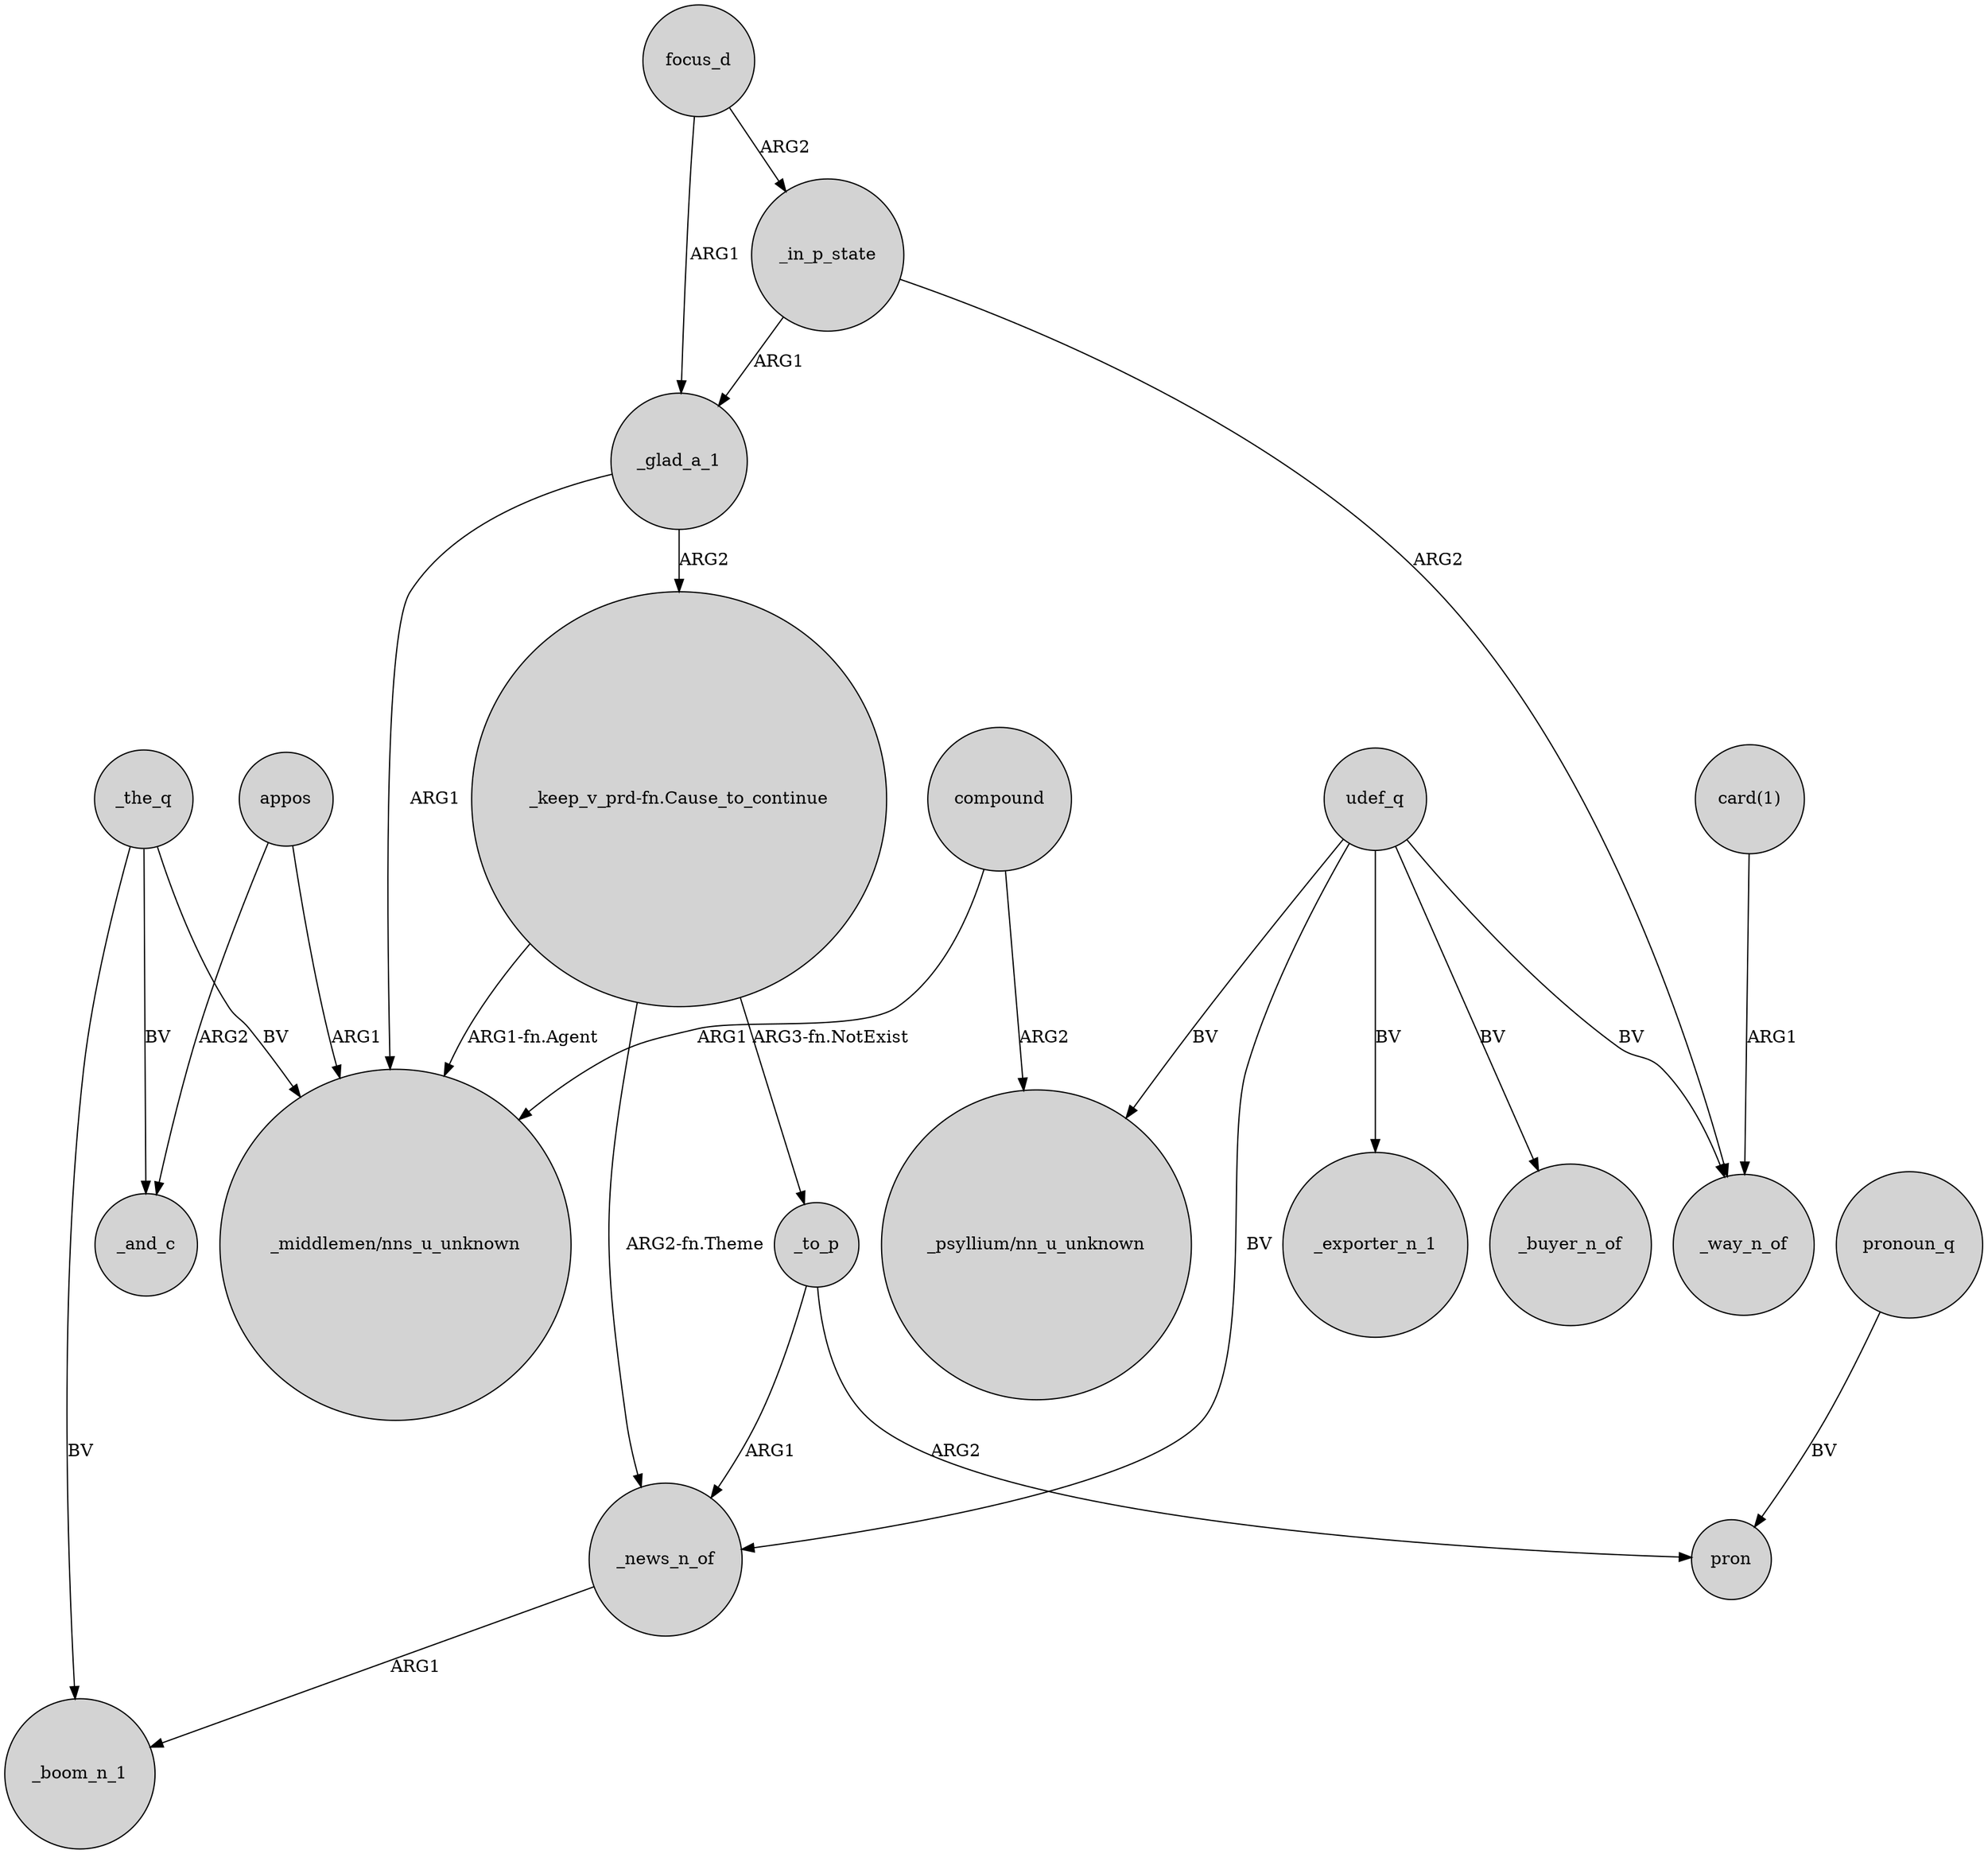 digraph {
	node [shape=circle style=filled]
	_the_q -> _and_c [label=BV]
	udef_q -> "_psyllium/nn_u_unknown" [label=BV]
	_the_q -> _boom_n_1 [label=BV]
	_glad_a_1 -> "_middlemen/nns_u_unknown" [label=ARG1]
	focus_d -> _glad_a_1 [label=ARG1]
	udef_q -> _buyer_n_of [label=BV]
	"_keep_v_prd-fn.Cause_to_continue" -> "_middlemen/nns_u_unknown" [label="ARG1-fn.Agent"]
	udef_q -> _way_n_of [label=BV]
	focus_d -> _in_p_state [label=ARG2]
	"card(1)" -> _way_n_of [label=ARG1]
	_to_p -> _news_n_of [label=ARG1]
	pronoun_q -> pron [label=BV]
	appos -> _and_c [label=ARG2]
	_in_p_state -> _way_n_of [label=ARG2]
	"_keep_v_prd-fn.Cause_to_continue" -> _news_n_of [label="ARG2-fn.Theme"]
	"_keep_v_prd-fn.Cause_to_continue" -> _to_p [label="ARG3-fn.NotExist"]
	_in_p_state -> _glad_a_1 [label=ARG1]
	_news_n_of -> _boom_n_1 [label=ARG1]
	appos -> "_middlemen/nns_u_unknown" [label=ARG1]
	udef_q -> _news_n_of [label=BV]
	_glad_a_1 -> "_keep_v_prd-fn.Cause_to_continue" [label=ARG2]
	_to_p -> pron [label=ARG2]
	_the_q -> "_middlemen/nns_u_unknown" [label=BV]
	compound -> "_middlemen/nns_u_unknown" [label=ARG1]
	udef_q -> _exporter_n_1 [label=BV]
	compound -> "_psyllium/nn_u_unknown" [label=ARG2]
}
